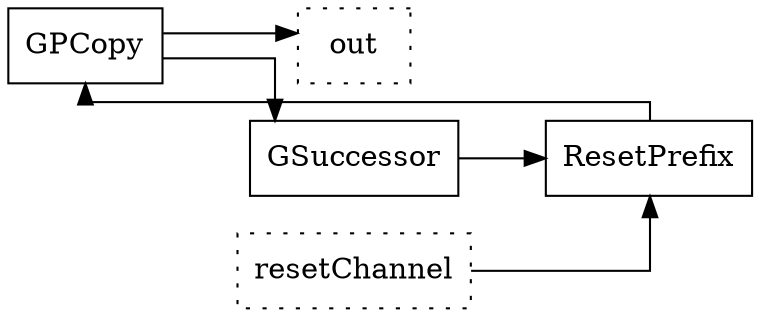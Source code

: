 digraph G {
        node [shape=box];
        splines=ortho;
        rankdir=LR;

    out [style=dotted];
    resetChannel [style=dotted];

    resetChannel -> ResetPrefix;
    ResetPrefix -> GPCopy;
    GPCopy -> out;
    GPCopy -> GSuccessor;
    GSuccessor -> ResetPrefix;
}